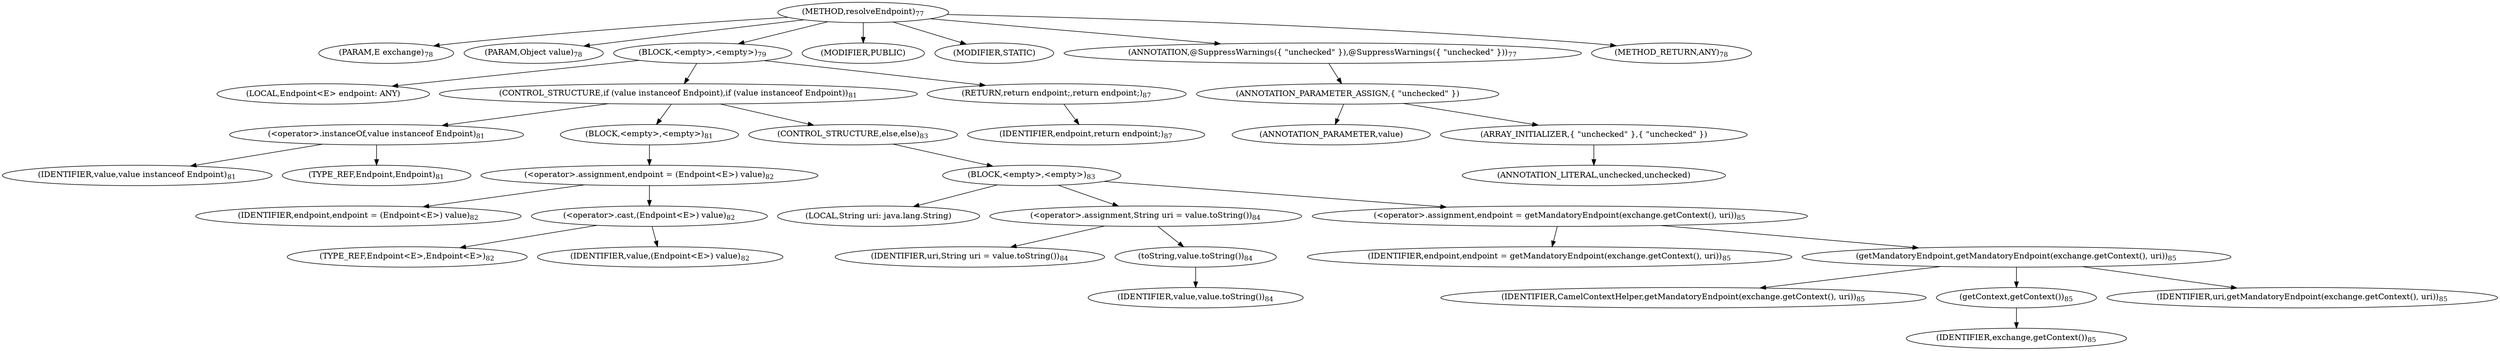 digraph "resolveEndpoint" {  
"49" [label = <(METHOD,resolveEndpoint)<SUB>77</SUB>> ]
"50" [label = <(PARAM,E exchange)<SUB>78</SUB>> ]
"51" [label = <(PARAM,Object value)<SUB>78</SUB>> ]
"52" [label = <(BLOCK,&lt;empty&gt;,&lt;empty&gt;)<SUB>79</SUB>> ]
"53" [label = <(LOCAL,Endpoint&lt;E&gt; endpoint: ANY)> ]
"54" [label = <(CONTROL_STRUCTURE,if (value instanceof Endpoint),if (value instanceof Endpoint))<SUB>81</SUB>> ]
"55" [label = <(&lt;operator&gt;.instanceOf,value instanceof Endpoint)<SUB>81</SUB>> ]
"56" [label = <(IDENTIFIER,value,value instanceof Endpoint)<SUB>81</SUB>> ]
"57" [label = <(TYPE_REF,Endpoint,Endpoint)<SUB>81</SUB>> ]
"58" [label = <(BLOCK,&lt;empty&gt;,&lt;empty&gt;)<SUB>81</SUB>> ]
"59" [label = <(&lt;operator&gt;.assignment,endpoint = (Endpoint&lt;E&gt;) value)<SUB>82</SUB>> ]
"60" [label = <(IDENTIFIER,endpoint,endpoint = (Endpoint&lt;E&gt;) value)<SUB>82</SUB>> ]
"61" [label = <(&lt;operator&gt;.cast,(Endpoint&lt;E&gt;) value)<SUB>82</SUB>> ]
"62" [label = <(TYPE_REF,Endpoint&lt;E&gt;,Endpoint&lt;E&gt;)<SUB>82</SUB>> ]
"63" [label = <(IDENTIFIER,value,(Endpoint&lt;E&gt;) value)<SUB>82</SUB>> ]
"64" [label = <(CONTROL_STRUCTURE,else,else)<SUB>83</SUB>> ]
"65" [label = <(BLOCK,&lt;empty&gt;,&lt;empty&gt;)<SUB>83</SUB>> ]
"66" [label = <(LOCAL,String uri: java.lang.String)> ]
"67" [label = <(&lt;operator&gt;.assignment,String uri = value.toString())<SUB>84</SUB>> ]
"68" [label = <(IDENTIFIER,uri,String uri = value.toString())<SUB>84</SUB>> ]
"69" [label = <(toString,value.toString())<SUB>84</SUB>> ]
"70" [label = <(IDENTIFIER,value,value.toString())<SUB>84</SUB>> ]
"71" [label = <(&lt;operator&gt;.assignment,endpoint = getMandatoryEndpoint(exchange.getContext(), uri))<SUB>85</SUB>> ]
"72" [label = <(IDENTIFIER,endpoint,endpoint = getMandatoryEndpoint(exchange.getContext(), uri))<SUB>85</SUB>> ]
"73" [label = <(getMandatoryEndpoint,getMandatoryEndpoint(exchange.getContext(), uri))<SUB>85</SUB>> ]
"74" [label = <(IDENTIFIER,CamelContextHelper,getMandatoryEndpoint(exchange.getContext(), uri))<SUB>85</SUB>> ]
"75" [label = <(getContext,getContext())<SUB>85</SUB>> ]
"76" [label = <(IDENTIFIER,exchange,getContext())<SUB>85</SUB>> ]
"77" [label = <(IDENTIFIER,uri,getMandatoryEndpoint(exchange.getContext(), uri))<SUB>85</SUB>> ]
"78" [label = <(RETURN,return endpoint;,return endpoint;)<SUB>87</SUB>> ]
"79" [label = <(IDENTIFIER,endpoint,return endpoint;)<SUB>87</SUB>> ]
"80" [label = <(MODIFIER,PUBLIC)> ]
"81" [label = <(MODIFIER,STATIC)> ]
"82" [label = <(ANNOTATION,@SuppressWarnings({ &quot;unchecked&quot; }),@SuppressWarnings({ &quot;unchecked&quot; }))<SUB>77</SUB>> ]
"83" [label = <(ANNOTATION_PARAMETER_ASSIGN,{ &quot;unchecked&quot; })> ]
"84" [label = <(ANNOTATION_PARAMETER,value)> ]
"85" [label = <(ARRAY_INITIALIZER,{ &quot;unchecked&quot; },{ &quot;unchecked&quot; })> ]
"86" [label = <(ANNOTATION_LITERAL,unchecked,unchecked)> ]
"87" [label = <(METHOD_RETURN,ANY)<SUB>78</SUB>> ]
  "49" -> "50" 
  "49" -> "51" 
  "49" -> "52" 
  "49" -> "80" 
  "49" -> "81" 
  "49" -> "82" 
  "49" -> "87" 
  "52" -> "53" 
  "52" -> "54" 
  "52" -> "78" 
  "54" -> "55" 
  "54" -> "58" 
  "54" -> "64" 
  "55" -> "56" 
  "55" -> "57" 
  "58" -> "59" 
  "59" -> "60" 
  "59" -> "61" 
  "61" -> "62" 
  "61" -> "63" 
  "64" -> "65" 
  "65" -> "66" 
  "65" -> "67" 
  "65" -> "71" 
  "67" -> "68" 
  "67" -> "69" 
  "69" -> "70" 
  "71" -> "72" 
  "71" -> "73" 
  "73" -> "74" 
  "73" -> "75" 
  "73" -> "77" 
  "75" -> "76" 
  "78" -> "79" 
  "82" -> "83" 
  "83" -> "84" 
  "83" -> "85" 
  "85" -> "86" 
}
